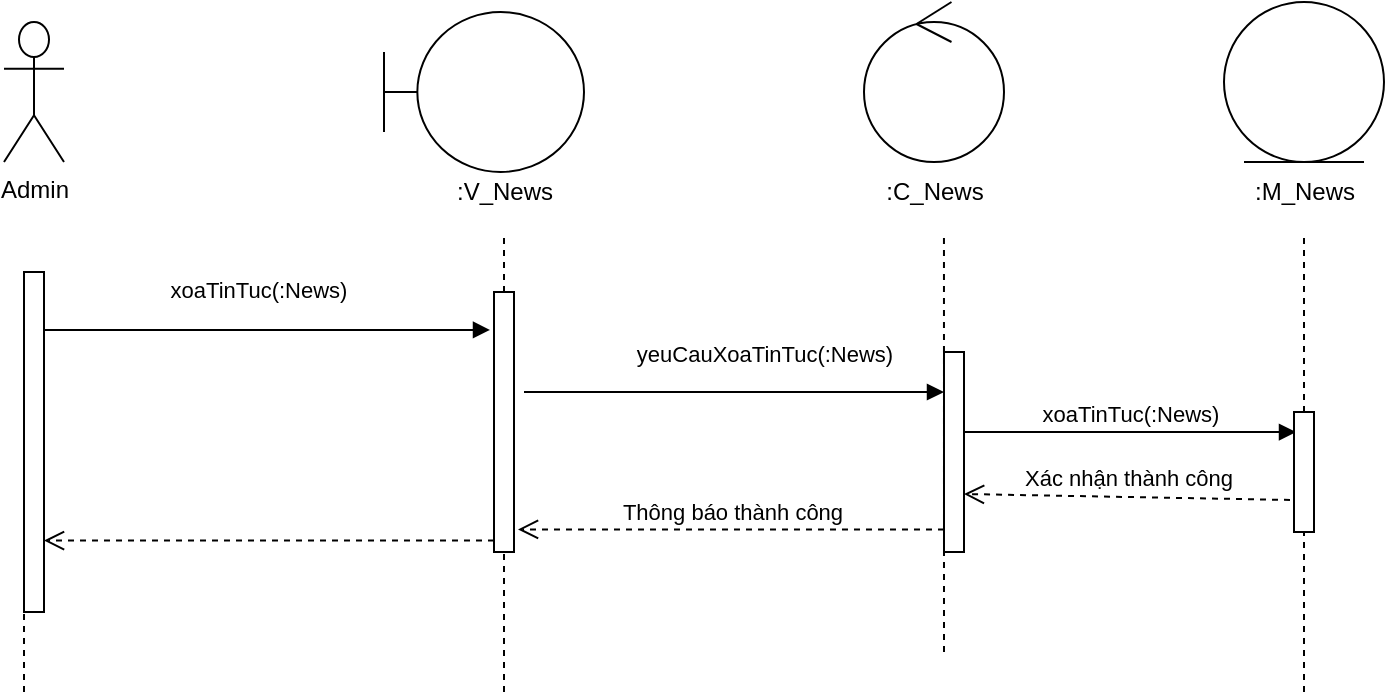 <mxfile version="14.0.1" type="device"><diagram id="9EQQfnn6Kr8zfK4AIL8m" name="Page-1"><mxGraphModel dx="1198" dy="1823" grid="1" gridSize="10" guides="1" tooltips="1" connect="1" arrows="1" fold="1" page="1" pageScale="1" pageWidth="827" pageHeight="1169" math="0" shadow="0"><root><mxCell id="0"/><mxCell id="1" parent="0"/><mxCell id="AeB5vGFZAXlfjm_huFE--4" value="xoaTinTuc(:News)" style="html=1;verticalAlign=bottom;endArrow=block;entryX=-0.2;entryY=0.146;entryDx=0;entryDy=0;entryPerimeter=0;" parent="1" source="AeB5vGFZAXlfjm_huFE--15" target="AeB5vGFZAXlfjm_huFE--16" edge="1"><mxGeometry x="-0.044" y="11" width="80" relative="1" as="geometry"><mxPoint x="90" y="190" as="sourcePoint"/><mxPoint x="289.5" y="250.95" as="targetPoint"/><mxPoint as="offset"/></mxGeometry></mxCell><mxCell id="AeB5vGFZAXlfjm_huFE--5" value="yeuCauXoaTinTuc(:News)" style="html=1;verticalAlign=bottom;endArrow=block;" parent="1" target="AeB5vGFZAXlfjm_huFE--20" edge="1"><mxGeometry x="0.143" y="10" width="80" relative="1" as="geometry"><mxPoint x="330" y="180" as="sourcePoint"/><mxPoint x="520" y="280" as="targetPoint"/><mxPoint as="offset"/></mxGeometry></mxCell><mxCell id="AeB5vGFZAXlfjm_huFE--6" value="Thông báo thành công" style="html=1;verticalAlign=bottom;endArrow=open;dashed=1;endSize=8;exitX=0;exitY=0.887;exitDx=0;exitDy=0;exitPerimeter=0;entryX=1.2;entryY=0.913;entryDx=0;entryDy=0;entryPerimeter=0;" parent="1" source="AeB5vGFZAXlfjm_huFE--20" target="AeB5vGFZAXlfjm_huFE--16" edge="1"><mxGeometry relative="1" as="geometry"><mxPoint x="528" y="331.04" as="sourcePoint"/><mxPoint x="360" y="331" as="targetPoint"/></mxGeometry></mxCell><mxCell id="AeB5vGFZAXlfjm_huFE--7" value=":V_News" style="text;html=1;align=center;verticalAlign=middle;resizable=0;points=[];autosize=1;" parent="1" vertex="1"><mxGeometry x="290" y="70" width="60" height="20" as="geometry"/></mxCell><mxCell id="AeB5vGFZAXlfjm_huFE--8" value=":C_News" style="text;html=1;align=center;verticalAlign=middle;resizable=0;points=[];autosize=1;" parent="1" vertex="1"><mxGeometry x="505" y="70" width="60" height="20" as="geometry"/></mxCell><mxCell id="AeB5vGFZAXlfjm_huFE--9" value="Admin" style="shape=umlActor;verticalLabelPosition=bottom;verticalAlign=top;html=1;outlineConnect=0;" parent="1" vertex="1"><mxGeometry x="70" y="-5" width="30" height="70" as="geometry"/></mxCell><mxCell id="AeB5vGFZAXlfjm_huFE--10" value="" style="endArrow=none;dashed=1;html=1;" parent="1" edge="1"><mxGeometry width="50" height="50" relative="1" as="geometry"><mxPoint x="80" y="330" as="sourcePoint"/><mxPoint x="80" y="120" as="targetPoint"/></mxGeometry></mxCell><mxCell id="AeB5vGFZAXlfjm_huFE--11" value="" style="shape=umlBoundary;whiteSpace=wrap;html=1;" parent="1" vertex="1"><mxGeometry x="260" y="-10" width="100" height="80" as="geometry"/></mxCell><mxCell id="AeB5vGFZAXlfjm_huFE--12" value="" style="endArrow=none;dashed=1;html=1;" parent="1" edge="1"><mxGeometry width="50" height="50" relative="1" as="geometry"><mxPoint x="319.5" y="120" as="sourcePoint"/><mxPoint x="319.5" y="120" as="targetPoint"/></mxGeometry></mxCell><mxCell id="AeB5vGFZAXlfjm_huFE--14" value="" style="endArrow=none;dashed=1;html=1;" parent="1" source="AeB5vGFZAXlfjm_huFE--16" edge="1"><mxGeometry width="50" height="50" relative="1" as="geometry"><mxPoint x="319.5" y="380" as="sourcePoint"/><mxPoint x="320" y="100" as="targetPoint"/></mxGeometry></mxCell><mxCell id="AeB5vGFZAXlfjm_huFE--15" value="" style="html=1;points=[];perimeter=orthogonalPerimeter;" parent="1" vertex="1"><mxGeometry x="80" y="120" width="10" height="170" as="geometry"/></mxCell><mxCell id="AeB5vGFZAXlfjm_huFE--16" value="" style="html=1;points=[];perimeter=orthogonalPerimeter;" parent="1" vertex="1"><mxGeometry x="315" y="130" width="10" height="130" as="geometry"/></mxCell><mxCell id="AeB5vGFZAXlfjm_huFE--17" value="" style="endArrow=none;dashed=1;html=1;" parent="1" target="AeB5vGFZAXlfjm_huFE--16" edge="1"><mxGeometry width="50" height="50" relative="1" as="geometry"><mxPoint x="320" y="330" as="sourcePoint"/><mxPoint x="319.5" y="170" as="targetPoint"/></mxGeometry></mxCell><mxCell id="AeB5vGFZAXlfjm_huFE--18" value="" style="ellipse;shape=umlControl;whiteSpace=wrap;html=1;" parent="1" vertex="1"><mxGeometry x="500" y="-15.0" width="70" height="80" as="geometry"/></mxCell><mxCell id="AeB5vGFZAXlfjm_huFE--19" value="" style="endArrow=none;dashed=1;html=1;entryX=0.583;entryY=1.5;entryDx=0;entryDy=0;entryPerimeter=0;" parent="1" target="AeB5vGFZAXlfjm_huFE--8" edge="1"><mxGeometry width="50" height="50" relative="1" as="geometry"><mxPoint x="540" y="310" as="sourcePoint"/><mxPoint x="540" y="110" as="targetPoint"/></mxGeometry></mxCell><mxCell id="AeB5vGFZAXlfjm_huFE--21" value="" style="html=1;verticalAlign=bottom;endArrow=open;dashed=1;endSize=8;exitX=0;exitY=0.956;exitDx=0;exitDy=0;exitPerimeter=0;" parent="1" source="AeB5vGFZAXlfjm_huFE--16" target="AeB5vGFZAXlfjm_huFE--15" edge="1"><mxGeometry relative="1" as="geometry"><mxPoint x="220" y="360" as="sourcePoint"/><mxPoint x="91" y="250" as="targetPoint"/></mxGeometry></mxCell><mxCell id="AeB5vGFZAXlfjm_huFE--22" value="" style="ellipse;shape=umlEntity;whiteSpace=wrap;html=1;" parent="1" vertex="1"><mxGeometry x="680" y="-15" width="80" height="80" as="geometry"/></mxCell><mxCell id="AeB5vGFZAXlfjm_huFE--23" value=":M_News" style="text;html=1;align=center;verticalAlign=middle;resizable=0;points=[];autosize=1;" parent="1" vertex="1"><mxGeometry x="690" y="70" width="60" height="20" as="geometry"/></mxCell><mxCell id="AeB5vGFZAXlfjm_huFE--24" value="" style="endArrow=none;dashed=1;html=1;" parent="1" source="AeB5vGFZAXlfjm_huFE--26" edge="1"><mxGeometry width="50" height="50" relative="1" as="geometry"><mxPoint x="720" y="440" as="sourcePoint"/><mxPoint x="720" y="100" as="targetPoint"/></mxGeometry></mxCell><mxCell id="AeB5vGFZAXlfjm_huFE--25" value="xoaTinTuc(:News)" style="html=1;verticalAlign=bottom;endArrow=block;entryX=0.1;entryY=0.167;entryDx=0;entryDy=0;entryPerimeter=0;" parent="1" source="AeB5vGFZAXlfjm_huFE--20" edge="1" target="AeB5vGFZAXlfjm_huFE--26"><mxGeometry width="80" relative="1" as="geometry"><mxPoint x="370" y="250" as="sourcePoint"/><mxPoint x="713" y="291" as="targetPoint"/></mxGeometry></mxCell><mxCell id="AeB5vGFZAXlfjm_huFE--26" value="" style="html=1;points=[];perimeter=orthogonalPerimeter;" parent="1" vertex="1"><mxGeometry x="715" y="190" width="10" height="60" as="geometry"/></mxCell><mxCell id="AeB5vGFZAXlfjm_huFE--27" value="" style="endArrow=none;dashed=1;html=1;" parent="1" target="AeB5vGFZAXlfjm_huFE--26" edge="1"><mxGeometry width="50" height="50" relative="1" as="geometry"><mxPoint x="720" y="330" as="sourcePoint"/><mxPoint x="720" y="120" as="targetPoint"/></mxGeometry></mxCell><mxCell id="AeB5vGFZAXlfjm_huFE--28" value="Xác nhận thành công" style="html=1;verticalAlign=bottom;endArrow=open;dashed=1;endSize=8;exitX=-0.2;exitY=0.733;exitDx=0;exitDy=0;exitPerimeter=0;entryX=1;entryY=0.71;entryDx=0;entryDy=0;entryPerimeter=0;" parent="1" target="AeB5vGFZAXlfjm_huFE--20" edge="1" source="AeB5vGFZAXlfjm_huFE--26"><mxGeometry relative="1" as="geometry"><mxPoint x="715" y="317" as="sourcePoint"/><mxPoint x="554" y="243" as="targetPoint"/></mxGeometry></mxCell><mxCell id="AeB5vGFZAXlfjm_huFE--20" value="" style="html=1;points=[];perimeter=orthogonalPerimeter;" parent="1" vertex="1"><mxGeometry x="540" y="160" width="10" height="100" as="geometry"/></mxCell></root></mxGraphModel></diagram></mxfile>